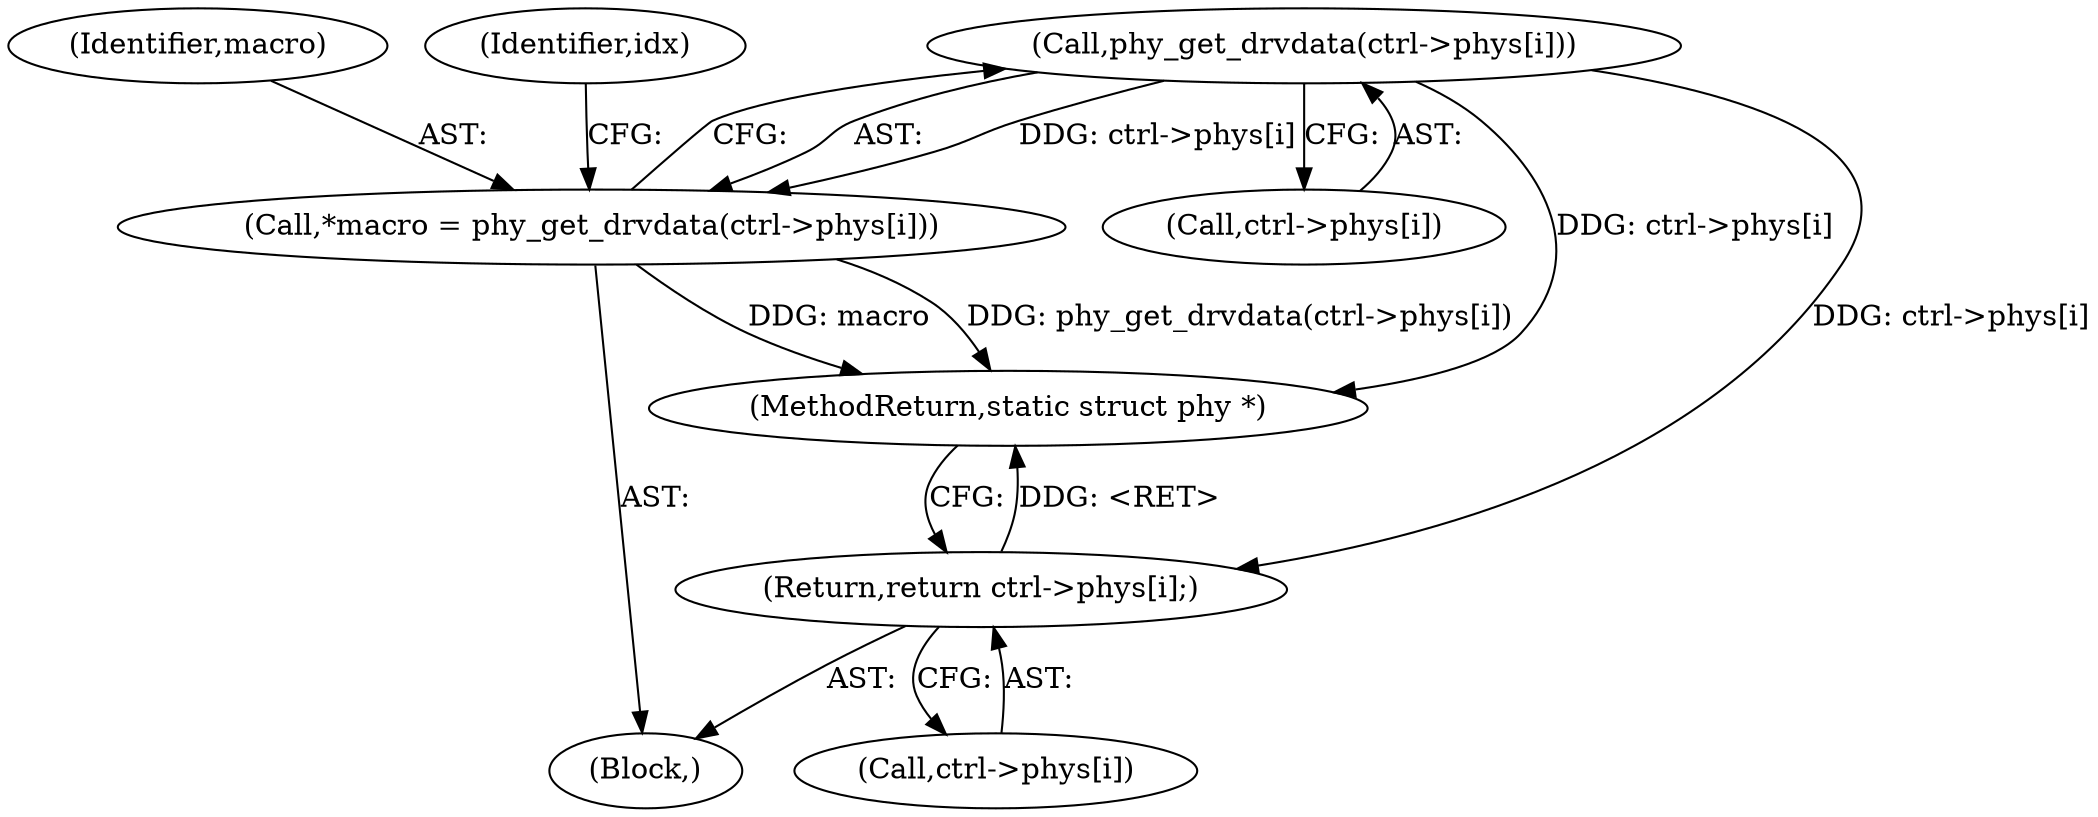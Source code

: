 digraph "0_linux_6acb47d1a318e5b3b7115354ebc4ea060c59d3a1_0@pointer" {
"1000150" [label="(Call,phy_get_drvdata(ctrl->phys[i]))"];
"1000148" [label="(Call,*macro = phy_get_drvdata(ctrl->phys[i]))"];
"1000183" [label="(Return,return ctrl->phys[i];)"];
"1000151" [label="(Call,ctrl->phys[i])"];
"1000150" [label="(Call,phy_get_drvdata(ctrl->phys[i]))"];
"1000183" [label="(Return,return ctrl->phys[i];)"];
"1000149" [label="(Identifier,macro)"];
"1000193" [label="(MethodReturn,static struct phy *)"];
"1000158" [label="(Identifier,idx)"];
"1000146" [label="(Block,)"];
"1000148" [label="(Call,*macro = phy_get_drvdata(ctrl->phys[i]))"];
"1000184" [label="(Call,ctrl->phys[i])"];
"1000150" -> "1000148"  [label="AST: "];
"1000150" -> "1000151"  [label="CFG: "];
"1000151" -> "1000150"  [label="AST: "];
"1000148" -> "1000150"  [label="CFG: "];
"1000150" -> "1000193"  [label="DDG: ctrl->phys[i]"];
"1000150" -> "1000148"  [label="DDG: ctrl->phys[i]"];
"1000150" -> "1000183"  [label="DDG: ctrl->phys[i]"];
"1000148" -> "1000146"  [label="AST: "];
"1000149" -> "1000148"  [label="AST: "];
"1000158" -> "1000148"  [label="CFG: "];
"1000148" -> "1000193"  [label="DDG: macro"];
"1000148" -> "1000193"  [label="DDG: phy_get_drvdata(ctrl->phys[i])"];
"1000183" -> "1000146"  [label="AST: "];
"1000183" -> "1000184"  [label="CFG: "];
"1000184" -> "1000183"  [label="AST: "];
"1000193" -> "1000183"  [label="CFG: "];
"1000183" -> "1000193"  [label="DDG: <RET>"];
}
